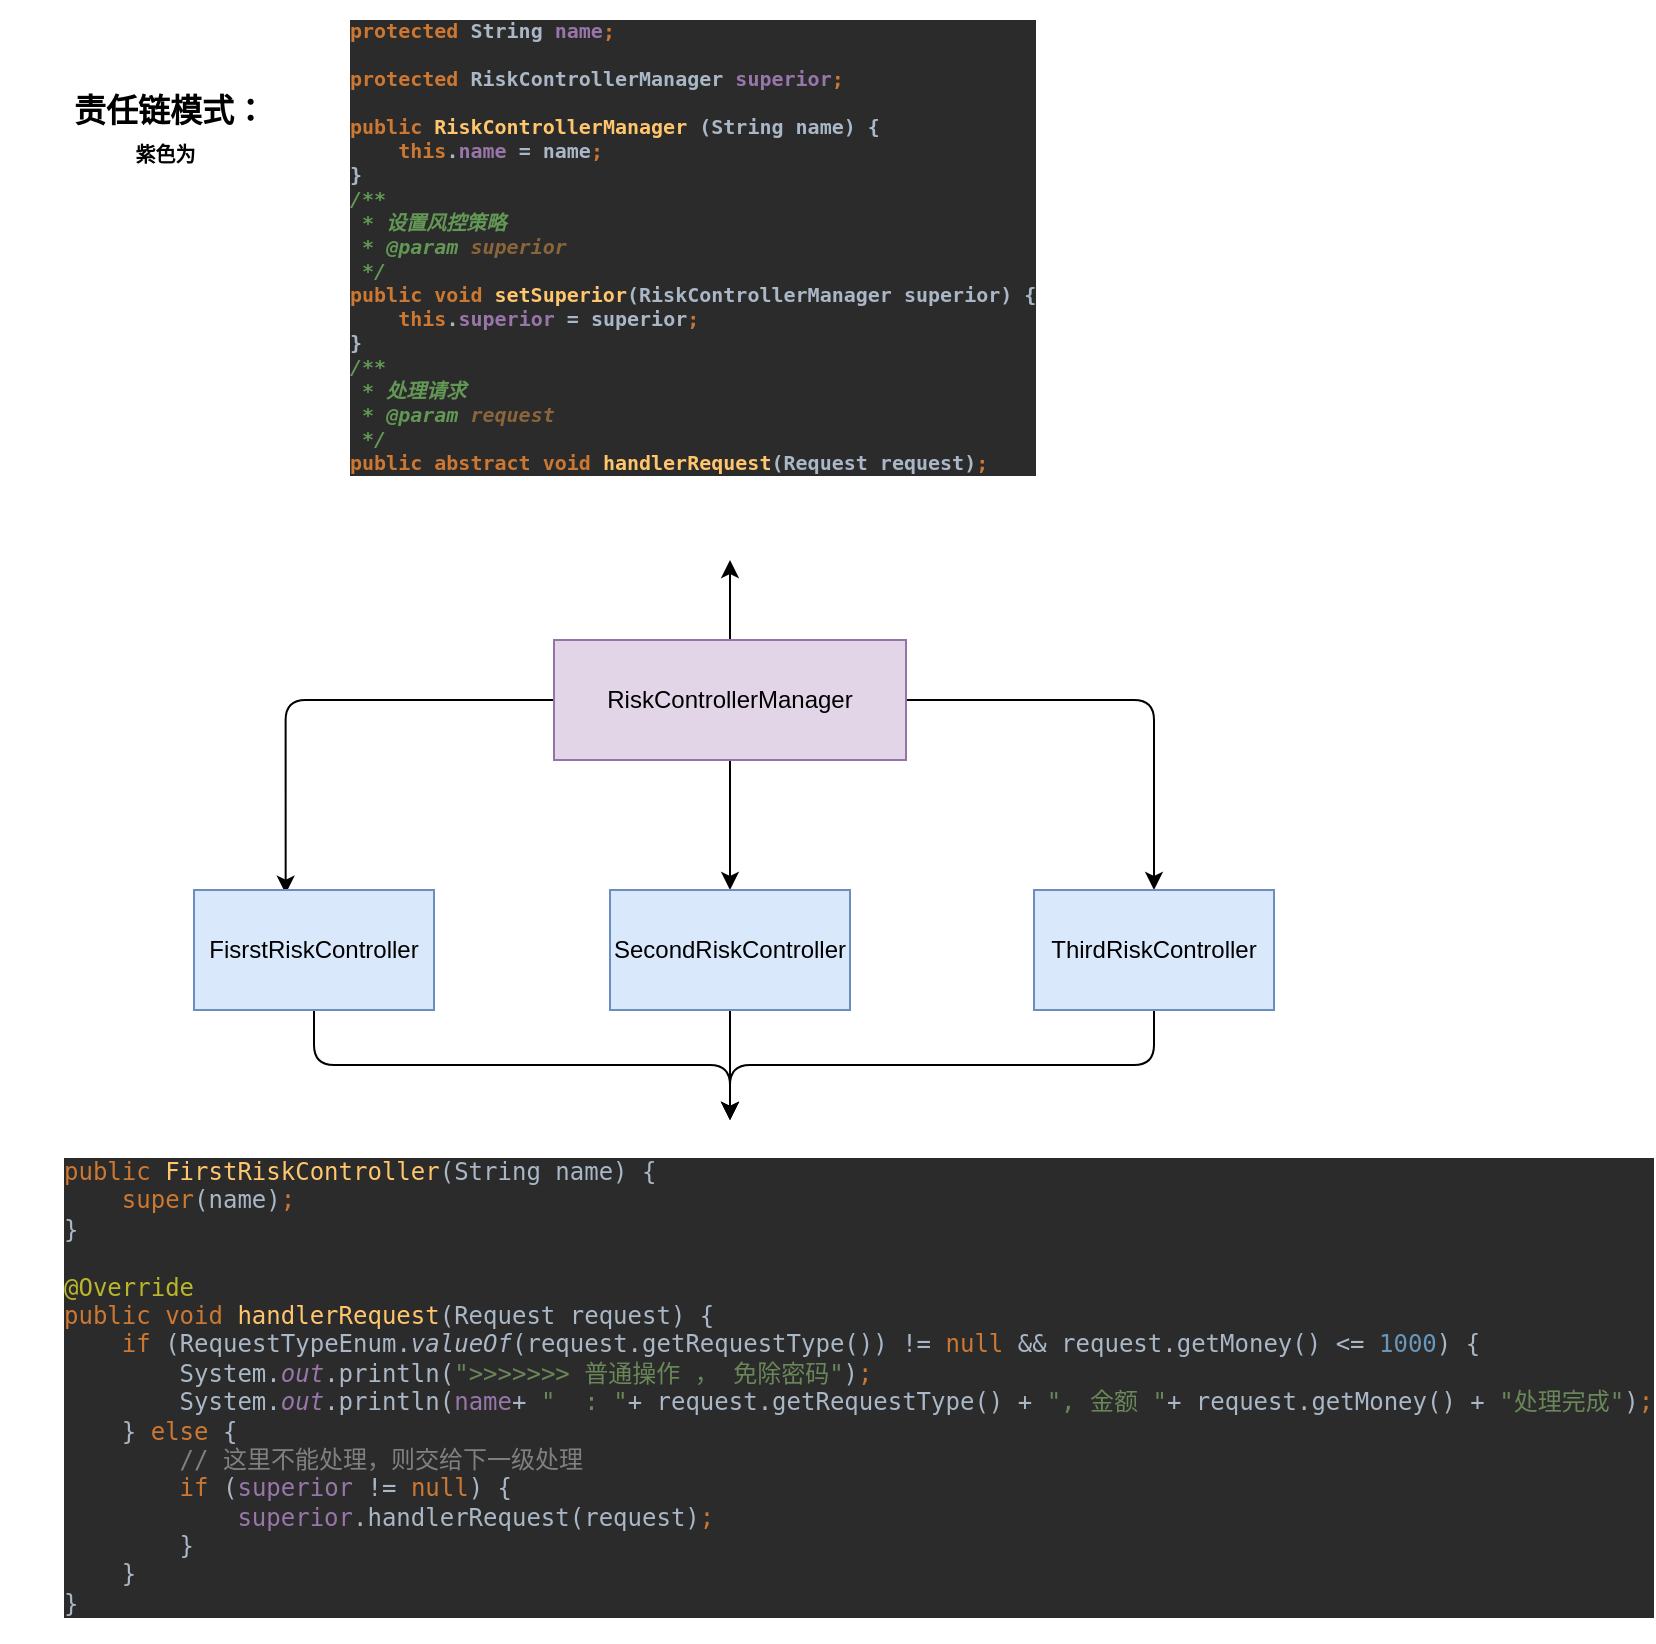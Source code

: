 <mxfile version="13.10.4" type="github">
  <diagram id="BaCmowR_inJ1n_efUm44" name="Page-1">
    <mxGraphModel dx="1422" dy="839" grid="1" gridSize="10" guides="1" tooltips="1" connect="1" arrows="1" fold="1" page="1" pageScale="1" pageWidth="827" pageHeight="1169" math="0" shadow="0">
      <root>
        <mxCell id="0" />
        <mxCell id="1" parent="0" />
        <mxCell id="QCgtomHjtAyX_vJk-oNa-1" value="&lt;font style=&quot;vertical-align: inherit&quot;&gt;&lt;font style=&quot;vertical-align: inherit&quot;&gt;&lt;font style=&quot;vertical-align: inherit&quot;&gt;&lt;font style=&quot;vertical-align: inherit&quot;&gt;&lt;font style=&quot;vertical-align: inherit&quot;&gt;&lt;font style=&quot;vertical-align: inherit&quot;&gt;&lt;b&gt;&lt;span style=&quot;font-size: 16px&quot;&gt;责任链模式：&lt;/span&gt;&lt;br&gt;&lt;font size=&quot;1&quot;&gt;紫色为&lt;/font&gt;&lt;/b&gt;&lt;b style=&quot;font-size: 16px&quot;&gt;&amp;nbsp;&lt;/b&gt;&lt;/font&gt;&lt;/font&gt;&lt;/font&gt;&lt;/font&gt;&lt;/font&gt;&lt;/font&gt;" style="text;html=1;strokeColor=none;fillColor=none;align=center;verticalAlign=middle;whiteSpace=wrap;rounded=0;" vertex="1" parent="1">
          <mxGeometry x="40" y="120" width="170" height="50" as="geometry" />
        </mxCell>
        <mxCell id="QCgtomHjtAyX_vJk-oNa-10" style="edgeStyle=orthogonalEdgeStyle;orthogonalLoop=1;jettySize=auto;html=1;entryX=0.382;entryY=0.031;entryDx=0;entryDy=0;entryPerimeter=0;rounded=1;" edge="1" parent="1" source="QCgtomHjtAyX_vJk-oNa-2" target="QCgtomHjtAyX_vJk-oNa-5">
          <mxGeometry relative="1" as="geometry" />
        </mxCell>
        <mxCell id="QCgtomHjtAyX_vJk-oNa-11" style="edgeStyle=orthogonalEdgeStyle;rounded=1;orthogonalLoop=1;jettySize=auto;html=1;" edge="1" parent="1" source="QCgtomHjtAyX_vJk-oNa-2" target="QCgtomHjtAyX_vJk-oNa-9">
          <mxGeometry relative="1" as="geometry" />
        </mxCell>
        <mxCell id="QCgtomHjtAyX_vJk-oNa-12" style="edgeStyle=orthogonalEdgeStyle;rounded=1;orthogonalLoop=1;jettySize=auto;html=1;entryX=0.5;entryY=0;entryDx=0;entryDy=0;" edge="1" parent="1" source="QCgtomHjtAyX_vJk-oNa-2" target="QCgtomHjtAyX_vJk-oNa-8">
          <mxGeometry relative="1" as="geometry" />
        </mxCell>
        <mxCell id="QCgtomHjtAyX_vJk-oNa-18" style="edgeStyle=orthogonalEdgeStyle;rounded=1;orthogonalLoop=1;jettySize=auto;html=1;entryX=0.5;entryY=1;entryDx=0;entryDy=0;" edge="1" parent="1" source="QCgtomHjtAyX_vJk-oNa-2" target="QCgtomHjtAyX_vJk-oNa-3">
          <mxGeometry relative="1" as="geometry" />
        </mxCell>
        <mxCell id="QCgtomHjtAyX_vJk-oNa-2" value="RiskControllerManager" style="rounded=0;whiteSpace=wrap;html=1;strokeColor=#9673a6;fillColor=#e1d5e7;" vertex="1" parent="1">
          <mxGeometry x="317" y="400" width="176" height="60" as="geometry" />
        </mxCell>
        <mxCell id="QCgtomHjtAyX_vJk-oNa-3" value="&lt;h1 style=&quot;font-size: 10px&quot;&gt;&lt;pre style=&quot;background-color: rgb(43 , 43 , 43) ; color: rgb(169 , 183 , 198) ; font-size: 10px&quot;&gt;&lt;span style=&quot;font-size: 10px&quot;&gt;&lt;span style=&quot;color: rgb(204 , 120 , 50) ; font-size: 10px&quot;&gt;protected &lt;/span&gt;String &lt;span style=&quot;color: rgb(152 , 118 , 170) ; font-size: 10px&quot;&gt;name&lt;/span&gt;&lt;span style=&quot;color: rgb(204 , 120 , 50) ; font-size: 10px&quot;&gt;;&lt;br style=&quot;font-size: 10px&quot;&gt;&lt;/span&gt;&lt;span style=&quot;color: rgb(204 , 120 , 50) ; font-size: 10px&quot;&gt;&lt;br style=&quot;font-size: 10px&quot;&gt;&lt;/span&gt;&lt;span style=&quot;color: rgb(204 , 120 , 50) ; font-size: 10px&quot;&gt;protected &lt;/span&gt;RiskControllerManager &lt;span style=&quot;color: rgb(152 , 118 , 170) ; font-size: 10px&quot;&gt;superior&lt;/span&gt;&lt;span style=&quot;color: rgb(204 , 120 , 50) ; font-size: 10px&quot;&gt;;&lt;br style=&quot;font-size: 10px&quot;&gt;&lt;/span&gt;&lt;span style=&quot;color: rgb(204 , 120 , 50) ; font-size: 10px&quot;&gt;&lt;br style=&quot;font-size: 10px&quot;&gt;&lt;/span&gt;&lt;span style=&quot;color: rgb(204 , 120 , 50) ; font-size: 10px&quot;&gt;public &lt;/span&gt;&lt;span style=&quot;color: rgb(255 , 198 , 109) ; font-size: 10px&quot;&gt;RiskControllerManager &lt;/span&gt;(String name) {&lt;br style=&quot;font-size: 10px&quot;&gt;    &lt;span style=&quot;color: rgb(204 , 120 , 50) ; font-size: 10px&quot;&gt;this&lt;/span&gt;.&lt;span style=&quot;color: rgb(152 , 118 , 170) ; font-size: 10px&quot;&gt;name &lt;/span&gt;= name&lt;span style=&quot;color: rgb(204 , 120 , 50) ; font-size: 10px&quot;&gt;;&lt;br style=&quot;font-size: 10px&quot;&gt;&lt;/span&gt;}&lt;br style=&quot;font-size: 10px&quot;&gt;&lt;span style=&quot;color: rgb(98 , 151 , 85) ; font-style: italic ; font-size: 10px&quot;&gt;/**&lt;br style=&quot;font-size: 10px&quot;&gt;&lt;/span&gt;&lt;span style=&quot;color: rgb(98 , 151 , 85) ; font-style: italic ; font-size: 10px&quot;&gt; * 设置风控策略&lt;br style=&quot;font-size: 10px&quot;&gt;&lt;/span&gt;&lt;span style=&quot;color: rgb(98 , 151 , 85) ; font-style: italic ; font-size: 10px&quot;&gt; * &lt;/span&gt;&lt;span style=&quot;color: rgb(98 , 151 , 85) ; font-style: italic ; font-size: 10px&quot;&gt;@param &lt;/span&gt;&lt;span style=&quot;color: rgb(138 , 101 , 59) ; font-style: italic ; font-size: 10px&quot;&gt;superior&lt;br style=&quot;font-size: 10px&quot;&gt;&lt;/span&gt;&lt;span style=&quot;color: rgb(138 , 101 , 59) ; font-style: italic ; font-size: 10px&quot;&gt; &lt;/span&gt;&lt;span style=&quot;color: rgb(98 , 151 , 85) ; font-style: italic ; font-size: 10px&quot;&gt;*/&lt;br style=&quot;font-size: 10px&quot;&gt;&lt;/span&gt;&lt;span style=&quot;color: rgb(204 , 120 , 50) ; font-size: 10px&quot;&gt;public void &lt;/span&gt;&lt;span style=&quot;color: rgb(255 , 198 , 109) ; font-size: 10px&quot;&gt;setSuperior&lt;/span&gt;(&lt;/span&gt;&lt;font style=&quot;font-size: 10px&quot;&gt;RiskControllerManager &lt;/font&gt;&lt;span style=&quot;font-size: 10px&quot;&gt;superior) {&lt;br style=&quot;font-size: 10px&quot;&gt;    &lt;/span&gt;&lt;span style=&quot;color: rgb(204 , 120 , 50) ; font-size: 10px&quot;&gt;this&lt;/span&gt;&lt;span style=&quot;font-size: 10px&quot;&gt;.&lt;/span&gt;&lt;span style=&quot;color: rgb(152 , 118 , 170) ; font-size: 10px&quot;&gt;superior &lt;/span&gt;&lt;span style=&quot;font-size: 10px&quot;&gt;= superior&lt;/span&gt;&lt;span style=&quot;color: rgb(204 , 120 , 50) ; font-size: 10px&quot;&gt;;&lt;br style=&quot;font-size: 10px&quot;&gt;&lt;/span&gt;&lt;span style=&quot;font-size: 10px&quot;&gt;}&lt;br style=&quot;font-size: 10px&quot;&gt;&lt;/span&gt;&lt;span style=&quot;color: rgb(98 , 151 , 85) ; font-style: italic ; font-size: 10px&quot;&gt;/**&lt;br style=&quot;font-size: 10px&quot;&gt;&lt;/span&gt;&lt;span style=&quot;color: rgb(98 , 151 , 85) ; font-style: italic ; font-size: 10px&quot;&gt; * 处理请求&lt;br style=&quot;font-size: 10px&quot;&gt;&lt;/span&gt;&lt;span style=&quot;color: rgb(98 , 151 , 85) ; font-style: italic ; font-size: 10px&quot;&gt; * &lt;/span&gt;&lt;span style=&quot;color: rgb(98 , 151 , 85) ; font-style: italic ; font-size: 10px&quot;&gt;@param &lt;/span&gt;&lt;span style=&quot;color: rgb(138 , 101 , 59) ; font-style: italic ; font-size: 10px&quot;&gt;request&lt;br style=&quot;font-size: 10px&quot;&gt;&lt;/span&gt;&lt;span style=&quot;color: rgb(138 , 101 , 59) ; font-style: italic ; font-size: 10px&quot;&gt; &lt;/span&gt;&lt;span style=&quot;color: rgb(98 , 151 , 85) ; font-style: italic ; font-size: 10px&quot;&gt;*/&lt;br style=&quot;font-size: 10px&quot;&gt;&lt;/span&gt;&lt;span style=&quot;color: rgb(204 , 120 , 50) ; font-size: 10px&quot;&gt;public abstract void &lt;/span&gt;&lt;span style=&quot;color: rgb(255 , 198 , 109) ; font-size: 10px&quot;&gt;handlerRequest&lt;/span&gt;&lt;span style=&quot;font-size: 10px&quot;&gt;(Request request)&lt;/span&gt;&lt;span style=&quot;color: rgb(204 , 120 , 50) ; font-size: 10px&quot;&gt;;&lt;/span&gt;&lt;/pre&gt;&lt;/h1&gt;" style="text;html=1;strokeColor=none;fillColor=none;spacing=5;spacingTop=-20;whiteSpace=wrap;overflow=hidden;rounded=0;" vertex="1" parent="1">
          <mxGeometry x="210" y="90" width="390" height="270" as="geometry" />
        </mxCell>
        <mxCell id="QCgtomHjtAyX_vJk-oNa-14" style="edgeStyle=orthogonalEdgeStyle;rounded=1;orthogonalLoop=1;jettySize=auto;html=1;" edge="1" parent="1" source="QCgtomHjtAyX_vJk-oNa-5" target="QCgtomHjtAyX_vJk-oNa-13">
          <mxGeometry relative="1" as="geometry" />
        </mxCell>
        <mxCell id="QCgtomHjtAyX_vJk-oNa-5" value="FisrstRiskController" style="rounded=0;whiteSpace=wrap;html=1;fillColor=#dae8fc;strokeColor=#6c8ebf;" vertex="1" parent="1">
          <mxGeometry x="137" y="525" width="120" height="60" as="geometry" />
        </mxCell>
        <mxCell id="QCgtomHjtAyX_vJk-oNa-16" style="edgeStyle=orthogonalEdgeStyle;rounded=1;orthogonalLoop=1;jettySize=auto;html=1;entryX=0.5;entryY=0;entryDx=0;entryDy=0;" edge="1" parent="1" source="QCgtomHjtAyX_vJk-oNa-8" target="QCgtomHjtAyX_vJk-oNa-13">
          <mxGeometry relative="1" as="geometry" />
        </mxCell>
        <mxCell id="QCgtomHjtAyX_vJk-oNa-8" value="SecondRiskController" style="rounded=0;whiteSpace=wrap;html=1;fillColor=#dae8fc;strokeColor=#6c8ebf;" vertex="1" parent="1">
          <mxGeometry x="345" y="525" width="120" height="60" as="geometry" />
        </mxCell>
        <mxCell id="QCgtomHjtAyX_vJk-oNa-15" style="edgeStyle=orthogonalEdgeStyle;rounded=1;orthogonalLoop=1;jettySize=auto;html=1;" edge="1" parent="1" source="QCgtomHjtAyX_vJk-oNa-9" target="QCgtomHjtAyX_vJk-oNa-13">
          <mxGeometry relative="1" as="geometry" />
        </mxCell>
        <mxCell id="QCgtomHjtAyX_vJk-oNa-9" value="ThirdRiskController" style="rounded=0;whiteSpace=wrap;html=1;fillColor=#dae8fc;strokeColor=#6c8ebf;" vertex="1" parent="1">
          <mxGeometry x="557" y="525" width="120" height="60" as="geometry" />
        </mxCell>
        <mxCell id="QCgtomHjtAyX_vJk-oNa-13" value="&lt;pre style=&quot;background-color: rgb(43 , 43 , 43) ; color: rgb(169 , 183 , 198)&quot;&gt;&lt;span style=&quot;color: #cc7832&quot;&gt;public &lt;/span&gt;&lt;span style=&quot;color: #ffc66d&quot;&gt;FirstRiskController&lt;/span&gt;(String name) {&lt;br&gt;    &lt;span style=&quot;color: #cc7832&quot;&gt;super&lt;/span&gt;(name)&lt;span style=&quot;color: #cc7832&quot;&gt;;&lt;br&gt;&lt;/span&gt;}&lt;br&gt;&lt;br&gt;&lt;span style=&quot;color: #bbb529&quot;&gt;@Override&lt;br&gt;&lt;/span&gt;&lt;span style=&quot;color: #cc7832&quot;&gt;public void &lt;/span&gt;&lt;span style=&quot;color: #ffc66d&quot;&gt;handlerRequest&lt;/span&gt;(Request request) {&lt;br&gt;    &lt;span style=&quot;color: #cc7832&quot;&gt;if &lt;/span&gt;(RequestTypeEnum.&lt;span style=&quot;font-style: italic&quot;&gt;valueOf&lt;/span&gt;(request.getRequestType()) != &lt;span style=&quot;color: #cc7832&quot;&gt;null &lt;/span&gt;&amp;amp;&amp;amp; request.getMoney() &amp;lt;= &lt;span style=&quot;color: #6897bb&quot;&gt;1000&lt;/span&gt;) {&lt;br&gt;        System.&lt;span style=&quot;color: #9876aa ; font-style: italic&quot;&gt;out&lt;/span&gt;.println(&lt;span style=&quot;color: #6a8759&quot;&gt;&quot;&amp;gt;&amp;gt;&amp;gt;&amp;gt;&amp;gt;&amp;gt;&amp;gt; 普通操作 ， 免除密码&quot;&lt;/span&gt;)&lt;span style=&quot;color: #cc7832&quot;&gt;;&lt;br&gt;&lt;/span&gt;&lt;span style=&quot;color: #cc7832&quot;&gt;        &lt;/span&gt;System.&lt;span style=&quot;color: #9876aa ; font-style: italic&quot;&gt;out&lt;/span&gt;.println(&lt;span style=&quot;color: #9876aa&quot;&gt;name&lt;/span&gt;+ &lt;span style=&quot;color: #6a8759&quot;&gt;&quot;  : &quot;&lt;/span&gt;+ request.getRequestType() + &lt;span style=&quot;color: #6a8759&quot;&gt;&quot;, 金额 &quot;&lt;/span&gt;+ request.getMoney() + &lt;span style=&quot;color: #6a8759&quot;&gt;&quot;处理完成&quot;&lt;/span&gt;)&lt;span style=&quot;color: #cc7832&quot;&gt;;&lt;br&gt;&lt;/span&gt;&lt;span style=&quot;color: #cc7832&quot;&gt;    &lt;/span&gt;} &lt;span style=&quot;color: #cc7832&quot;&gt;else &lt;/span&gt;{&lt;br&gt;        &lt;span style=&quot;color: #808080&quot;&gt;// 这里不能处理，则交给下一级处理&lt;br&gt;&lt;/span&gt;&lt;span style=&quot;color: #808080&quot;&gt;        &lt;/span&gt;&lt;span style=&quot;color: #cc7832&quot;&gt;if &lt;/span&gt;(&lt;span style=&quot;color: #9876aa&quot;&gt;superior &lt;/span&gt;!= &lt;span style=&quot;color: #cc7832&quot;&gt;null&lt;/span&gt;) {&lt;br&gt;            &lt;span style=&quot;color: #9876aa&quot;&gt;superior&lt;/span&gt;.handlerRequest(request)&lt;span style=&quot;color: #cc7832&quot;&gt;;&lt;br&gt;&lt;/span&gt;&lt;span style=&quot;color: #cc7832&quot;&gt;        &lt;/span&gt;}&lt;br&gt;    }&lt;br&gt;}&lt;/pre&gt;" style="text;whiteSpace=wrap;html=1;" vertex="1" parent="1">
          <mxGeometry x="70" y="640" width="670" height="260" as="geometry" />
        </mxCell>
      </root>
    </mxGraphModel>
  </diagram>
</mxfile>
